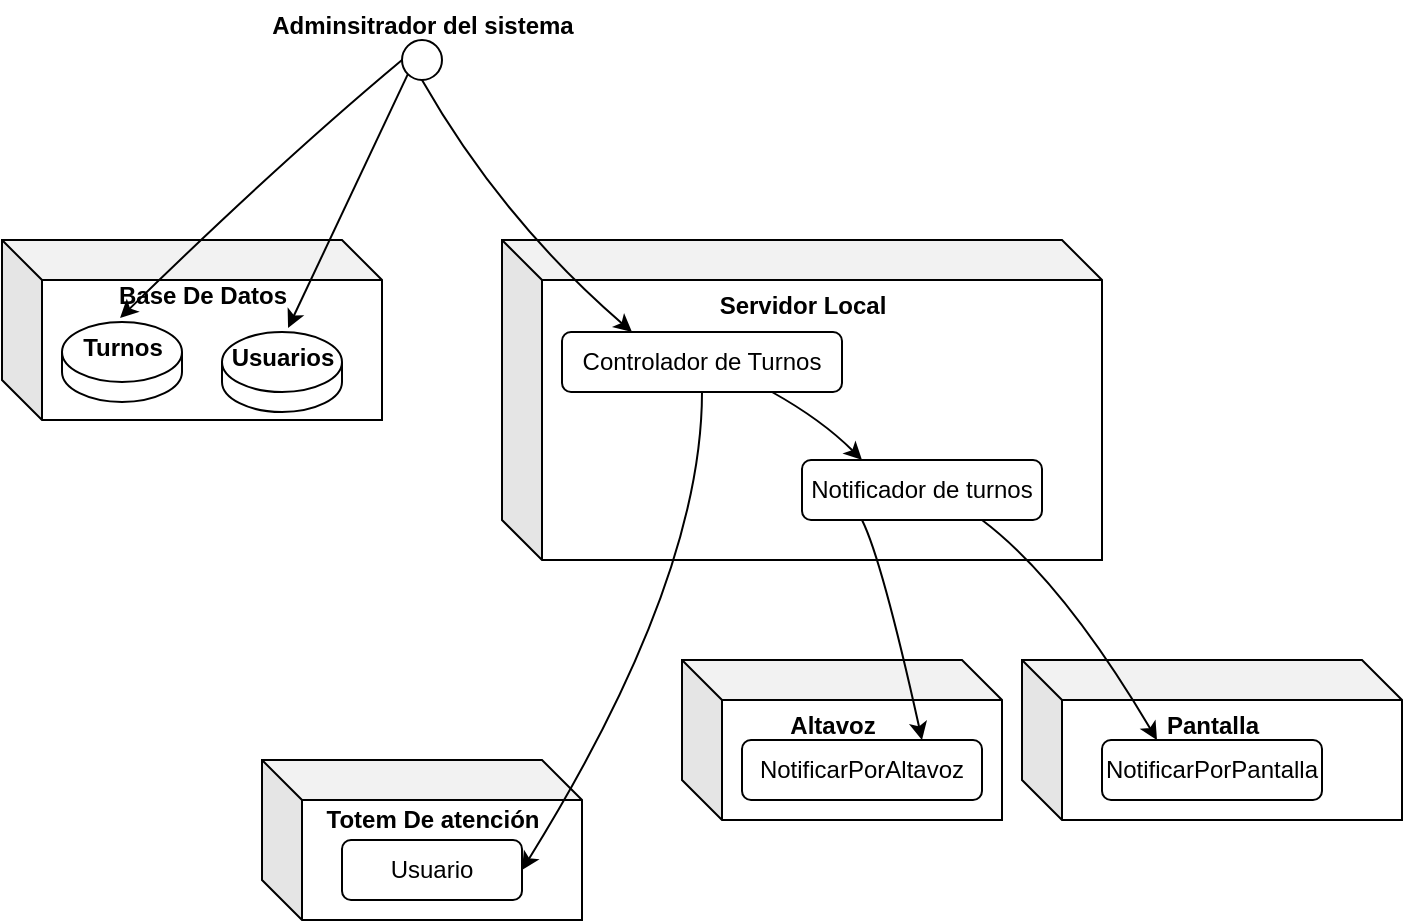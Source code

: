 <mxfile version="27.0.8">
  <diagram name="Página-1" id="79DvbHmb-W6rpRyTyMd0">
    <mxGraphModel grid="1" page="1" gridSize="10" guides="1" tooltips="1" connect="1" arrows="1" fold="1" pageScale="1" pageWidth="827" pageHeight="1169" math="0" shadow="0">
      <root>
        <mxCell id="0" />
        <mxCell id="1" parent="0" />
        <mxCell id="ki4IDgjwAI7xKQvNzDYT-7" value="" style="shape=cube;whiteSpace=wrap;html=1;boundedLbl=1;backgroundOutline=1;darkOpacity=0.05;darkOpacity2=0.1;" vertex="1" parent="1">
          <mxGeometry x="30" y="210" width="190" height="90" as="geometry" />
        </mxCell>
        <mxCell id="ki4IDgjwAI7xKQvNzDYT-1" value="" style="shape=cylinder3;whiteSpace=wrap;html=1;boundedLbl=1;backgroundOutline=1;size=15;" vertex="1" parent="1">
          <mxGeometry x="60" y="251" width="60" height="40" as="geometry" />
        </mxCell>
        <mxCell id="ki4IDgjwAI7xKQvNzDYT-2" value="" style="shape=cylinder3;whiteSpace=wrap;html=1;boundedLbl=1;backgroundOutline=1;size=15;" vertex="1" parent="1">
          <mxGeometry x="140" y="256" width="60" height="40" as="geometry" />
        </mxCell>
        <mxCell id="ki4IDgjwAI7xKQvNzDYT-8" value="Usuarios" style="text;align=center;fontStyle=1;verticalAlign=middle;spacingLeft=3;spacingRight=3;strokeColor=none;rotatable=0;points=[[0,0.5],[1,0.5]];portConstraint=eastwest;html=1;" vertex="1" parent="1">
          <mxGeometry x="130" y="256" width="80" height="26" as="geometry" />
        </mxCell>
        <mxCell id="ki4IDgjwAI7xKQvNzDYT-9" value="Turnos" style="text;align=center;fontStyle=1;verticalAlign=middle;spacingLeft=3;spacingRight=3;strokeColor=none;rotatable=0;points=[[0,0.5],[1,0.5]];portConstraint=eastwest;html=1;" vertex="1" parent="1">
          <mxGeometry x="50" y="251" width="80" height="26" as="geometry" />
        </mxCell>
        <mxCell id="ki4IDgjwAI7xKQvNzDYT-10" value="" style="shape=cube;whiteSpace=wrap;html=1;boundedLbl=1;backgroundOutline=1;darkOpacity=0.05;darkOpacity2=0.1;" vertex="1" parent="1">
          <mxGeometry x="160" y="470" width="160" height="80" as="geometry" />
        </mxCell>
        <mxCell id="ki4IDgjwAI7xKQvNzDYT-11" value="Totem De atención" style="text;align=center;fontStyle=1;verticalAlign=middle;spacingLeft=3;spacingRight=3;strokeColor=none;rotatable=0;points=[[0,0.5],[1,0.5]];portConstraint=eastwest;html=1;" vertex="1" parent="1">
          <mxGeometry x="182.5" y="490" width="125" height="20" as="geometry" />
        </mxCell>
        <mxCell id="ki4IDgjwAI7xKQvNzDYT-12" value="" style="shape=cube;whiteSpace=wrap;html=1;boundedLbl=1;backgroundOutline=1;darkOpacity=0.05;darkOpacity2=0.1;" vertex="1" parent="1">
          <mxGeometry x="280" y="210" width="300" height="160" as="geometry" />
        </mxCell>
        <mxCell id="ki4IDgjwAI7xKQvNzDYT-13" value="Servidor Local" style="text;align=center;fontStyle=1;verticalAlign=middle;spacingLeft=3;spacingRight=3;strokeColor=none;rotatable=0;points=[[0,0.5],[1,0.5]];portConstraint=eastwest;html=1;" vertex="1" parent="1">
          <mxGeometry x="390" y="230" width="80" height="26" as="geometry" />
        </mxCell>
        <mxCell id="ki4IDgjwAI7xKQvNzDYT-14" value="" style="curved=1;endArrow=classic;html=1;rounded=0;exitX=0.5;exitY=1;exitDx=0;exitDy=0;entryX=1;entryY=0.5;entryDx=0;entryDy=0;" edge="1" parent="1" source="ki4IDgjwAI7xKQvNzDYT-15" target="ki4IDgjwAI7xKQvNzDYT-16">
          <mxGeometry width="50" height="50" relative="1" as="geometry">
            <mxPoint x="390" y="540" as="sourcePoint" />
            <mxPoint x="310" y="380" as="targetPoint" />
            <Array as="points">
              <mxPoint x="380" y="380" />
            </Array>
          </mxGeometry>
        </mxCell>
        <mxCell id="ki4IDgjwAI7xKQvNzDYT-15" value="Controlador de Turnos" style="rounded=1;whiteSpace=wrap;html=1;" vertex="1" parent="1">
          <mxGeometry x="310" y="256" width="140" height="30" as="geometry" />
        </mxCell>
        <mxCell id="ki4IDgjwAI7xKQvNzDYT-16" value="Usuario" style="rounded=1;whiteSpace=wrap;html=1;" vertex="1" parent="1">
          <mxGeometry x="200" y="510" width="90" height="30" as="geometry" />
        </mxCell>
        <mxCell id="ki4IDgjwAI7xKQvNzDYT-17" value="" style="ellipse;whiteSpace=wrap;html=1;aspect=fixed;" vertex="1" parent="1">
          <mxGeometry x="230" y="110" width="20" height="20" as="geometry" />
        </mxCell>
        <mxCell id="ki4IDgjwAI7xKQvNzDYT-19" value="Adminsitrador del sistema" style="text;align=center;fontStyle=1;verticalAlign=middle;spacingLeft=3;spacingRight=3;strokeColor=none;rotatable=0;points=[[0,0.5],[1,0.5]];portConstraint=eastwest;html=1;" vertex="1" parent="1">
          <mxGeometry x="200" y="90" width="80" height="26" as="geometry" />
        </mxCell>
        <mxCell id="ki4IDgjwAI7xKQvNzDYT-20" value="" style="curved=1;endArrow=classic;html=1;rounded=0;exitX=0.5;exitY=1;exitDx=0;exitDy=0;entryX=0.25;entryY=0;entryDx=0;entryDy=0;" edge="1" parent="1" source="ki4IDgjwAI7xKQvNzDYT-17" target="ki4IDgjwAI7xKQvNzDYT-15">
          <mxGeometry width="50" height="50" relative="1" as="geometry">
            <mxPoint x="170" y="150" as="sourcePoint" />
            <mxPoint x="360" y="180" as="targetPoint" />
            <Array as="points">
              <mxPoint x="280" y="200" />
            </Array>
          </mxGeometry>
        </mxCell>
        <mxCell id="ki4IDgjwAI7xKQvNzDYT-21" value="" style="curved=1;endArrow=classic;html=1;rounded=0;exitX=0;exitY=1;exitDx=0;exitDy=0;entryX=0.538;entryY=-0.077;entryDx=0;entryDy=0;entryPerimeter=0;" edge="1" parent="1" source="ki4IDgjwAI7xKQvNzDYT-17" target="ki4IDgjwAI7xKQvNzDYT-8">
          <mxGeometry width="50" height="50" relative="1" as="geometry">
            <mxPoint x="180" y="140" as="sourcePoint" />
            <mxPoint x="70" y="190" as="targetPoint" />
            <Array as="points" />
          </mxGeometry>
        </mxCell>
        <mxCell id="ki4IDgjwAI7xKQvNzDYT-22" value="" style="curved=1;endArrow=classic;html=1;rounded=0;entryX=0.488;entryY=-0.077;entryDx=0;entryDy=0;entryPerimeter=0;exitX=0;exitY=0.5;exitDx=0;exitDy=0;" edge="1" parent="1" source="ki4IDgjwAI7xKQvNzDYT-17" target="ki4IDgjwAI7xKQvNzDYT-9">
          <mxGeometry width="50" height="50" relative="1" as="geometry">
            <mxPoint x="200" y="130" as="sourcePoint" />
            <mxPoint x="70" y="80" as="targetPoint" />
            <Array as="points">
              <mxPoint x="170" y="170" />
            </Array>
          </mxGeometry>
        </mxCell>
        <mxCell id="ki4IDgjwAI7xKQvNzDYT-23" value="Notificador de turnos" style="rounded=1;whiteSpace=wrap;html=1;" vertex="1" parent="1">
          <mxGeometry x="430" y="320" width="120" height="30" as="geometry" />
        </mxCell>
        <mxCell id="ki4IDgjwAI7xKQvNzDYT-24" value="" style="curved=1;endArrow=classic;html=1;rounded=0;exitX=0.75;exitY=1;exitDx=0;exitDy=0;entryX=0.25;entryY=0;entryDx=0;entryDy=0;" edge="1" parent="1" source="ki4IDgjwAI7xKQvNzDYT-15" target="ki4IDgjwAI7xKQvNzDYT-23">
          <mxGeometry width="50" height="50" relative="1" as="geometry">
            <mxPoint x="460" y="470" as="sourcePoint" />
            <mxPoint x="510" y="420" as="targetPoint" />
            <Array as="points">
              <mxPoint x="440" y="300" />
            </Array>
          </mxGeometry>
        </mxCell>
        <mxCell id="ki4IDgjwAI7xKQvNzDYT-25" value="" style="shape=cube;whiteSpace=wrap;html=1;boundedLbl=1;backgroundOutline=1;darkOpacity=0.05;darkOpacity2=0.1;" vertex="1" parent="1">
          <mxGeometry x="370" y="420" width="160" height="80" as="geometry" />
        </mxCell>
        <mxCell id="ki4IDgjwAI7xKQvNzDYT-27" value="Altavoz" style="text;align=center;fontStyle=1;verticalAlign=middle;spacingLeft=3;spacingRight=3;strokeColor=none;rotatable=0;points=[[0,0.5],[1,0.5]];portConstraint=eastwest;html=1;" vertex="1" parent="1">
          <mxGeometry x="405" y="440" width="80" height="26" as="geometry" />
        </mxCell>
        <mxCell id="ki4IDgjwAI7xKQvNzDYT-28" value="" style="shape=cube;whiteSpace=wrap;html=1;boundedLbl=1;backgroundOutline=1;darkOpacity=0.05;darkOpacity2=0.1;" vertex="1" parent="1">
          <mxGeometry x="540" y="420" width="190" height="80" as="geometry" />
        </mxCell>
        <mxCell id="ki4IDgjwAI7xKQvNzDYT-32" value="Pantalla" style="text;align=center;fontStyle=1;verticalAlign=middle;spacingLeft=3;spacingRight=3;strokeColor=none;rotatable=0;points=[[0,0.5],[1,0.5]];portConstraint=eastwest;html=1;" vertex="1" parent="1">
          <mxGeometry x="595" y="440" width="80" height="26" as="geometry" />
        </mxCell>
        <mxCell id="ki4IDgjwAI7xKQvNzDYT-33" value="NotificarPorAltavoz" style="rounded=1;whiteSpace=wrap;html=1;" vertex="1" parent="1">
          <mxGeometry x="400" y="460" width="120" height="30" as="geometry" />
        </mxCell>
        <mxCell id="ki4IDgjwAI7xKQvNzDYT-34" value="NotificarPorPantalla" style="rounded=1;whiteSpace=wrap;html=1;" vertex="1" parent="1">
          <mxGeometry x="580" y="460" width="110" height="30" as="geometry" />
        </mxCell>
        <mxCell id="ki4IDgjwAI7xKQvNzDYT-35" value="" style="curved=1;endArrow=classic;html=1;rounded=0;exitX=0.75;exitY=1;exitDx=0;exitDy=0;entryX=0.25;entryY=0;entryDx=0;entryDy=0;" edge="1" parent="1" source="ki4IDgjwAI7xKQvNzDYT-23" target="ki4IDgjwAI7xKQvNzDYT-34">
          <mxGeometry width="50" height="50" relative="1" as="geometry">
            <mxPoint x="600" y="380" as="sourcePoint" />
            <mxPoint x="650" y="330" as="targetPoint" />
            <Array as="points">
              <mxPoint x="560" y="380" />
            </Array>
          </mxGeometry>
        </mxCell>
        <mxCell id="ki4IDgjwAI7xKQvNzDYT-36" value="" style="curved=1;endArrow=classic;html=1;rounded=0;exitX=0.25;exitY=1;exitDx=0;exitDy=0;entryX=0.75;entryY=0;entryDx=0;entryDy=0;" edge="1" parent="1" source="ki4IDgjwAI7xKQvNzDYT-23" target="ki4IDgjwAI7xKQvNzDYT-33">
          <mxGeometry width="50" height="50" relative="1" as="geometry">
            <mxPoint x="600" y="380" as="sourcePoint" />
            <mxPoint x="650" y="330" as="targetPoint" />
            <Array as="points">
              <mxPoint x="470" y="370" />
            </Array>
          </mxGeometry>
        </mxCell>
        <mxCell id="ki4IDgjwAI7xKQvNzDYT-39" value="Base De Datos" style="text;align=center;fontStyle=1;verticalAlign=middle;spacingLeft=3;spacingRight=3;strokeColor=none;rotatable=0;points=[[0,0.5],[1,0.5]];portConstraint=eastwest;html=1;" vertex="1" parent="1">
          <mxGeometry x="90" y="225" width="80" height="26" as="geometry" />
        </mxCell>
      </root>
    </mxGraphModel>
  </diagram>
</mxfile>
